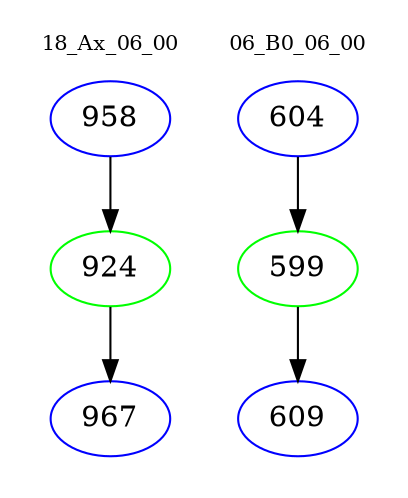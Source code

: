 digraph{
subgraph cluster_0 {
color = white
label = "18_Ax_06_00";
fontsize=10;
T0_958 [label="958", color="blue"]
T0_958 -> T0_924 [color="black"]
T0_924 [label="924", color="green"]
T0_924 -> T0_967 [color="black"]
T0_967 [label="967", color="blue"]
}
subgraph cluster_1 {
color = white
label = "06_B0_06_00";
fontsize=10;
T1_604 [label="604", color="blue"]
T1_604 -> T1_599 [color="black"]
T1_599 [label="599", color="green"]
T1_599 -> T1_609 [color="black"]
T1_609 [label="609", color="blue"]
}
}
